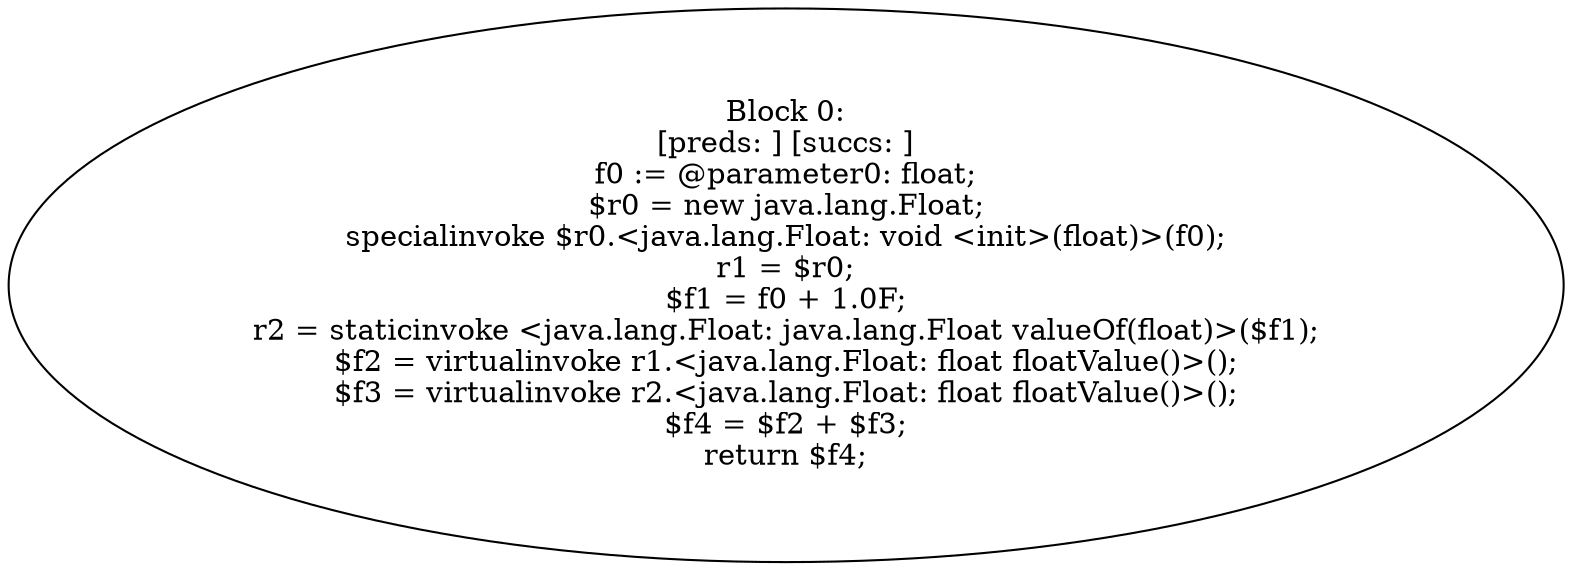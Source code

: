 digraph "unitGraph" {
    "Block 0:
[preds: ] [succs: ]
f0 := @parameter0: float;
$r0 = new java.lang.Float;
specialinvoke $r0.<java.lang.Float: void <init>(float)>(f0);
r1 = $r0;
$f1 = f0 + 1.0F;
r2 = staticinvoke <java.lang.Float: java.lang.Float valueOf(float)>($f1);
$f2 = virtualinvoke r1.<java.lang.Float: float floatValue()>();
$f3 = virtualinvoke r2.<java.lang.Float: float floatValue()>();
$f4 = $f2 + $f3;
return $f4;
"
}
